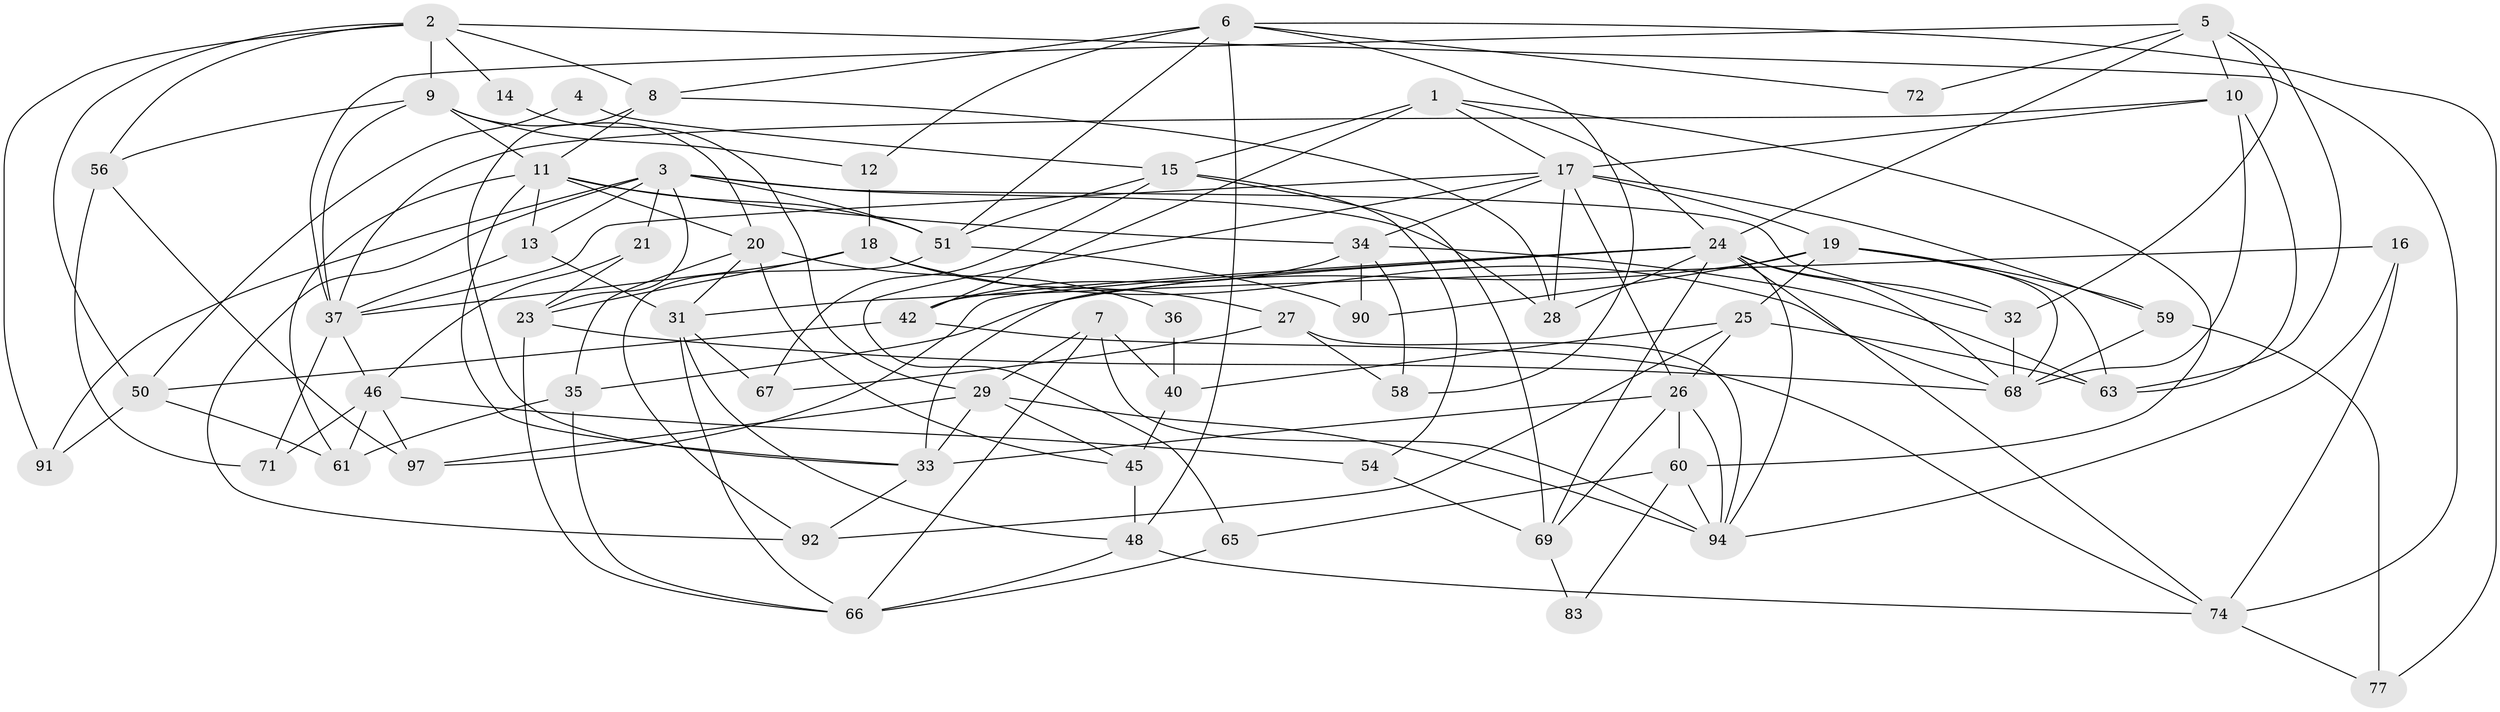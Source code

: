 // Generated by graph-tools (version 1.1) at 2025/24/03/03/25 07:24:04]
// undirected, 64 vertices, 156 edges
graph export_dot {
graph [start="1"]
  node [color=gray90,style=filled];
  1 [super="+93"];
  2 [super="+53"];
  3 [super="+89"];
  4;
  5 [super="+43"];
  6 [super="+57"];
  7;
  8 [super="+39"];
  9 [super="+88"];
  10;
  11 [super="+41"];
  12;
  13;
  14;
  15 [super="+84"];
  16 [super="+49"];
  17 [super="+87"];
  18 [super="+79"];
  19 [super="+22"];
  20 [super="+44"];
  21;
  23 [super="+70"];
  24 [super="+76"];
  25 [super="+62"];
  26 [super="+55"];
  27;
  28 [super="+85"];
  29 [super="+30"];
  31 [super="+80"];
  32;
  33 [super="+73"];
  34 [super="+38"];
  35 [super="+52"];
  36;
  37 [super="+64"];
  40;
  42 [super="+47"];
  45;
  46 [super="+95"];
  48;
  50;
  51 [super="+82"];
  54;
  56;
  58;
  59;
  60 [super="+75"];
  61;
  63 [super="+81"];
  65;
  66 [super="+96"];
  67;
  68 [super="+86"];
  69;
  71;
  72;
  74 [super="+78"];
  77;
  83;
  90;
  91;
  92;
  94 [super="+98"];
  97;
  1 -- 15 [weight=2];
  1 -- 42;
  1 -- 60;
  1 -- 24;
  1 -- 17;
  2 -- 8;
  2 -- 56;
  2 -- 50;
  2 -- 9;
  2 -- 91;
  2 -- 14;
  2 -- 74;
  3 -- 92;
  3 -- 13;
  3 -- 21;
  3 -- 32;
  3 -- 51;
  3 -- 91;
  3 -- 28;
  3 -- 23;
  4 -- 50;
  4 -- 15;
  5 -- 10;
  5 -- 63;
  5 -- 37;
  5 -- 32;
  5 -- 24;
  5 -- 72;
  6 -- 77;
  6 -- 51;
  6 -- 58;
  6 -- 48;
  6 -- 8;
  6 -- 72;
  6 -- 12;
  7 -- 29;
  7 -- 40;
  7 -- 66;
  7 -- 94;
  8 -- 28;
  8 -- 33;
  8 -- 11;
  9 -- 12;
  9 -- 37;
  9 -- 56;
  9 -- 11;
  9 -- 20;
  10 -- 68;
  10 -- 63;
  10 -- 17;
  10 -- 37;
  11 -- 33;
  11 -- 13;
  11 -- 20;
  11 -- 51;
  11 -- 61;
  11 -- 34;
  12 -- 18;
  13 -- 31;
  13 -- 37;
  14 -- 29;
  15 -- 69;
  15 -- 51;
  15 -- 54;
  15 -- 67;
  16 -- 31;
  16 -- 74;
  16 -- 94;
  17 -- 26;
  17 -- 34;
  17 -- 59;
  17 -- 65;
  17 -- 37;
  17 -- 28;
  17 -- 19;
  18 -- 27;
  18 -- 68;
  18 -- 37;
  18 -- 23;
  19 -- 25;
  19 -- 90;
  19 -- 68;
  19 -- 59;
  19 -- 63;
  19 -- 35;
  20 -- 45;
  20 -- 31;
  20 -- 36;
  20 -- 35;
  21 -- 23;
  21 -- 46;
  23 -- 68;
  23 -- 66;
  24 -- 32;
  24 -- 69;
  24 -- 74;
  24 -- 33;
  24 -- 97;
  24 -- 94;
  24 -- 42;
  24 -- 68;
  24 -- 28;
  25 -- 63;
  25 -- 40;
  25 -- 92;
  25 -- 26;
  26 -- 69;
  26 -- 33;
  26 -- 60 [weight=2];
  26 -- 94;
  27 -- 58;
  27 -- 67;
  27 -- 94;
  29 -- 33 [weight=2];
  29 -- 94;
  29 -- 97;
  29 -- 45;
  31 -- 48;
  31 -- 67;
  31 -- 66;
  32 -- 68 [weight=2];
  33 -- 92;
  34 -- 90;
  34 -- 42;
  34 -- 58;
  34 -- 63;
  35 -- 61;
  35 -- 66;
  36 -- 40;
  37 -- 71;
  37 -- 46;
  40 -- 45;
  42 -- 50;
  42 -- 74;
  45 -- 48;
  46 -- 54;
  46 -- 71;
  46 -- 97;
  46 -- 61;
  48 -- 66;
  48 -- 74;
  50 -- 61;
  50 -- 91;
  51 -- 90;
  51 -- 92;
  54 -- 69;
  56 -- 97;
  56 -- 71;
  59 -- 77;
  59 -- 68;
  60 -- 94;
  60 -- 65;
  60 -- 83;
  65 -- 66;
  69 -- 83;
  74 -- 77;
}
